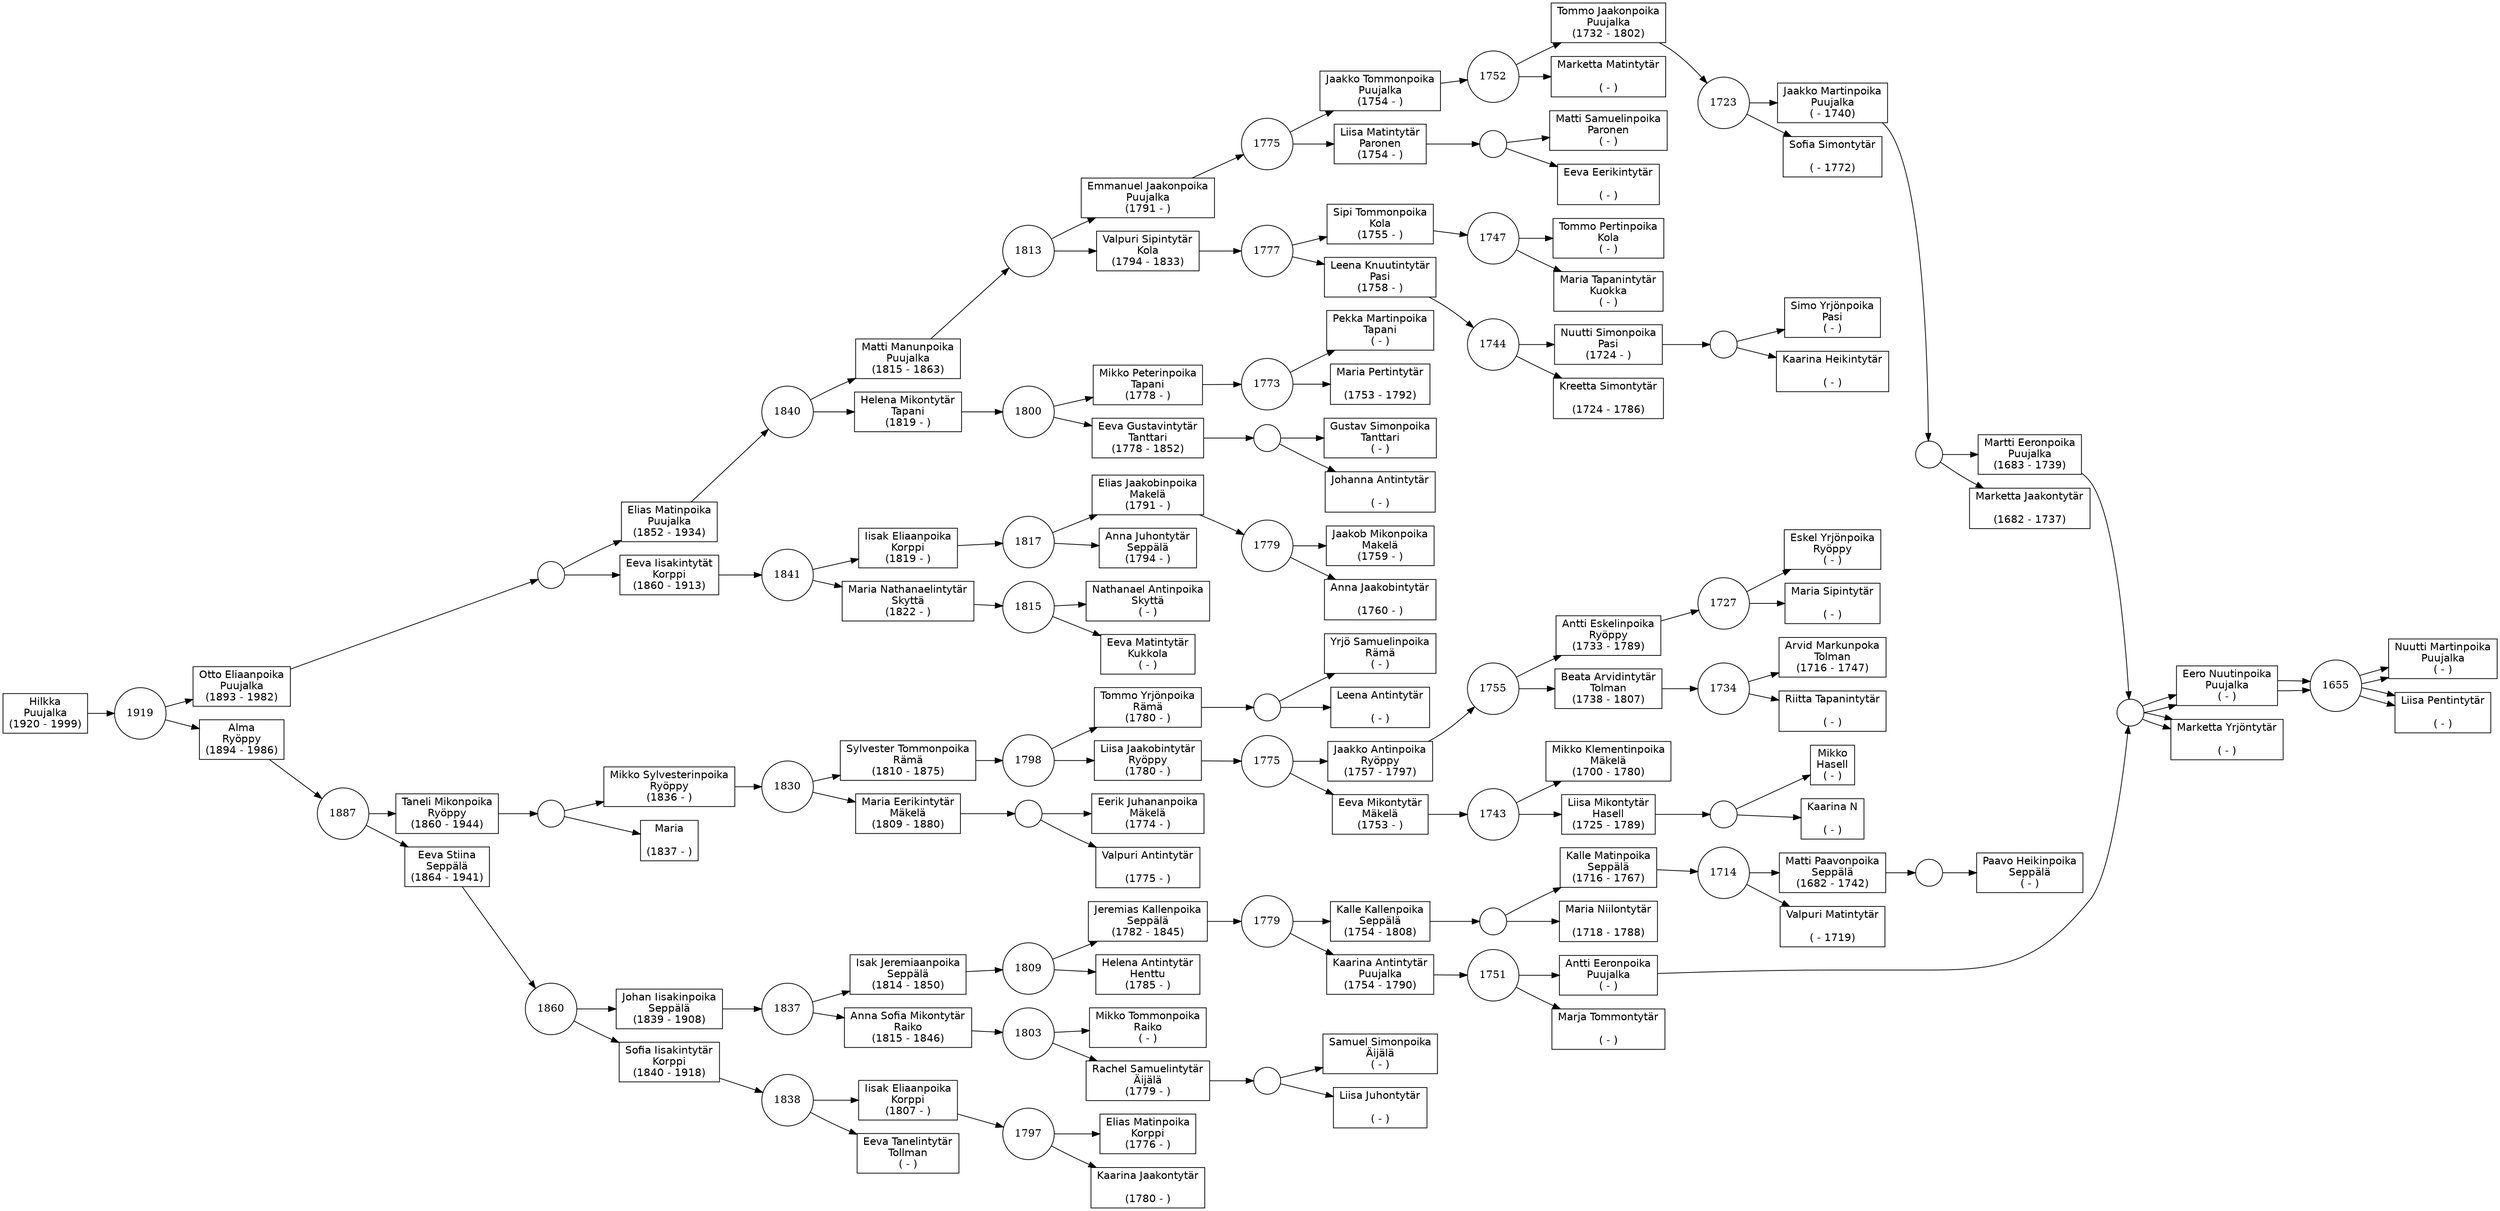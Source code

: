 digraph G {rankdir=LR;
"@I2015@" -> "@F0646@" [ color=black ];
"@F0646@" -> "@I2017@" [weight=100  color=black  len=1 ];
"@F0646@" -> "@I2018@" [weight=100  color=black  len=1 ];
"@I2013@" -> "@F0645@" [ color=black ];
"@F0645@" -> "@I2015@" [weight=100  color=black  len=1 ];
"@F0645@" -> "@I2016@" [weight=100  color=black  len=1 ];
"@I2011@" -> "@F0644@" [ color=black ];
"@F0644@" -> "@I2013@" [weight=100  color=black  len=1 ];
"@F0644@" -> "@I2014@" [weight=100  color=black  len=1 ];
"@I2009@" -> "@F0643@" [ color=black ];
"@F0643@" -> "@I2011@" [weight=100  color=black  len=1 ];
"@F0643@" -> "@I2012@" [weight=100  color=black  len=1 ];
"@I2007@" -> "@F0642@" [ color=black ];
"@F0642@" -> "@I2009@" [weight=100  color=black  len=1 ];
"@F0642@" -> "@I2010@" [weight=100  color=black  len=1 ];
"@I2005@" -> "@F0641@" [ color=black ];
"@F0641@" -> "@I2007@" [weight=100  color=black  len=1 ];
"@I2008@" -> "@F0658@" [ color=black ];
"@F0658@" -> "@I2040@" [weight=100  color=black  len=1 ];
"@F0658@" -> "@I2041@" [weight=100  color=black  len=1 ];
"@F0641@" -> "@I2008@" [weight=100  color=black  len=1 ];
"@I2001@" -> "@F0640@" [ color=black ];
"@F0640@" -> "@I2005@" [weight=100  color=black  len=1 ];
"@I2076@" -> "@F0680@" [ color=black ];
"@F0680@" -> "@I2082@" [weight=100  color=black  len=1 ];
"@F0680@" -> "@I2083@" [weight=100  color=black  len=1 ];
"@I2006@" -> "@F0677@" [ color=black ];
"@F0677@" -> "@I2076@" [weight=100  color=black  len=1 ];
"@I2078@" -> "@F0679@" [ color=black ];
"@F0679@" -> "@I2080@" [weight=100  color=black  len=1 ];
"@F0679@" -> "@I2081@" [weight=100  color=black  len=1 ];
"@I2077@" -> "@F0678@" [ color=black ];
"@F0678@" -> "@I2078@" [weight=100  color=black  len=1 ];
"@F0678@" -> "@I2079@" [weight=100  color=black  len=1 ];
"@F0677@" -> "@I2077@" [weight=100  color=black  len=1 ];
"@F0640@" -> "@I2006@" [weight=100  color=black  len=1 ];
"@I1998@" -> "@F0638@" [ color=black ];
"@F0638@" -> "@I2001@" [weight=100  color=black  len=1 ];
"@I2003@" -> "@F0656@" [ color=black ];
"@F0656@" -> "@I2036@" [weight=100  color=black  len=1 ];
"@F0656@" -> "@I2037@" [weight=100  color=black  len=1 ];
"@I2002@" -> "@F0639@" [ color=black ];
"@F0639@" -> "@I2003@" [weight=100  color=black  len=1 ];
"@I2004@" -> "@F0657@" [ color=black ];
"@F0657@" -> "@I2038@" [weight=100  color=black  len=1 ];
"@F0657@" -> "@I2039@" [weight=100  color=black  len=1 ];
"@F0639@" -> "@I2004@" [weight=100  color=black  len=1 ];
"@F0638@" -> "@I2002@" [weight=100  color=black  len=1 ];
"@I1992@" -> "@F0637@" [ color=black ];
"@F0637@" -> "@I1998@" [weight=100  color=black  len=1 ];
"@I2046@" -> "@F0868@" [ color=black ];
"@F0868@" -> "@I2761@" [weight=100  color=black  len=1 ];
"@F0868@" -> "@I2762@" [weight=100  color=black  len=1 ];
"@I2044@" -> "@F0661@" [ color=black ];
"@F0661@" -> "@I2046@" [weight=100  color=black  len=1 ];
"@F0661@" -> "@I2047@" [weight=100  color=black  len=1 ];
"@I1999@" -> "@F0660@" [ color=black ];
"@F0660@" -> "@I2044@" [weight=100  color=black  len=1 ];
"@I2045@" -> "@F0663@" [ color=black ];
"@F0663@" -> "@I2049@" [weight=100  color=black  len=1 ];
"@F0663@" -> "@I2050@" [weight=100  color=black  len=1 ];
"@F0660@" -> "@I2045@" [weight=100  color=black  len=1 ];
"@F0637@" -> "@I1999@" [weight=100  color=black  len=1 ];
"@I0047@" -> "@F0635@" [ color=black ];
"@F0635@" -> "@I1992@" [weight=100  color=black  len=1 ];
"@I2059@" -> "@F0669@" [ color=black ];
"@F0669@" -> "@I2061@" [weight=100  color=black  len=1 ];
"@F0669@" -> "@I2062@" [weight=100  color=black  len=1 ];
"@I2056@" -> "@F0668@" [ color=black ];
"@F0668@" -> "@I2059@" [weight=100  color=black  len=1 ];
"@I2065@" -> "@F0675@" [ color=black ];
"@F0675@" -> "@I2072@" [weight=100  color=black  len=1 ];
"@F0675@" -> "@I2073@" [weight=100  color=black  len=1 ];
"@I2063@" -> "@F0671@" [ color=black ];
"@F0671@" -> "@I2065@" [weight=100  color=black  len=1 ];
"@I2066@" -> "@F0676@" [ color=black ];
"@F0676@" -> "@I2074@" [weight=100  color=black  len=1 ];
"@F0676@" -> "@I2075@" [weight=100  color=black  len=1 ];
"@F0671@" -> "@I2066@" [weight=100  color=black  len=1 ];
"@I2060@" -> "@F0670@" [ color=black ];
"@F0670@" -> "@I2063@" [weight=100  color=black  len=1 ];
"@I2064@" -> "@F0672@" [ color=black ];
"@F0672@" -> "@I2067@" [weight=100  color=black  len=1 ];
"@I2068@" -> "@F0674@" [ color=black ];
"@F0674@" -> "@I2070@" [weight=100  color=black  len=1 ];
"@F0674@" -> "@I2071@" [weight=100  color=black  len=1 ];
"@F0672@" -> "@I2068@" [weight=100  color=black  len=1 ];
"@F0670@" -> "@I2064@" [weight=100  color=black  len=1 ];
"@F0668@" -> "@I2060@" [weight=100  color=black  len=1 ];
"@I2055@" -> "@F0667@" [ color=black ];
"@F0667@" -> "@I2056@" [weight=100  color=black  len=1 ];
"@I2058@" -> "@F0869@" [ color=black ];
"@F0869@" -> "@I2770@" [weight=100  color=black  len=1 ];
"@F0869@" -> "@I2771@" [weight=100  color=black  len=1 ];
"@F0667@" -> "@I2058@" [weight=100  color=black  len=1 ];
"@I1994@" -> "@F0666@" [ color=black ];
"@F0666@" -> "@I2055@" [weight=100  color=black  len=1 ];
"@F0666@" -> "@I2057@" [weight=100  color=black  len=1 ];
"@I1993@" -> "@F0636@" [ color=black ];
"@F0636@" -> "@I1994@" [weight=100  color=black  len=1 ];
"@I2033@" -> "@F0655@" [ color=black ];
"@F0655@" -> "@I2035@" [weight=100  color=black  len=1 ];
"@I2031@" -> "@F0654@" [ color=black ];
"@F0654@" -> "@I2033@" [weight=100  color=black  len=1 ];
"@F0654@" -> "@I2034@" [weight=100  color=black  len=1 ];
"@I2027@" -> "@F0653@" [ color=black ];
"@F0653@" -> "@I2031@" [weight=100  color=black  len=1 ];
"@F0653@" -> "@I2032@" [weight=100  color=black  len=1 ];
"@I2025@" -> "@F0651@" [ color=black ];
"@F0651@" -> "@I2027@" [weight=100  color=black  len=1 ];
"@I2015@" -> "@F0646@" [ color=black ];
"@F0646@" -> "@I2017@" [weight=100  color=black  len=1 ];
"@F0646@" -> "@I2018@" [weight=100  color=black  len=1 ];
"@I2029@" -> "@F0645@" [ color=black ];
"@F0645@" -> "@I2015@" [weight=100  color=black  len=1 ];
"@F0645@" -> "@I2016@" [weight=100  color=black  len=1 ];
"@I2028@" -> "@F0652@" [ color=black ];
"@F0652@" -> "@I2029@" [weight=100  color=black  len=1 ];
"@F0652@" -> "@I2030@" [weight=100  color=black  len=1 ];
"@F0651@" -> "@I2028@" [weight=100  color=black  len=1 ];
"@I2023@" -> "@F0650@" [ color=black ];
"@F0650@" -> "@I2025@" [weight=100  color=black  len=1 ];
"@F0650@" -> "@I2026@" [weight=100  color=black  len=1 ];
"@I2019@" -> "@F0649@" [ color=black ];
"@F0649@" -> "@I2023@" [weight=100  color=black  len=1 ];
"@I2024@" -> "@F0664@" [ color=black ];
"@F0664@" -> "@I2051@" [weight=100  color=black  len=1 ];
"@I2052@" -> "@F0665@" [ color=black ];
"@F0665@" -> "@I2053@" [weight=100  color=black  len=1 ];
"@F0665@" -> "@I2054@" [weight=100  color=black  len=1 ];
"@F0664@" -> "@I2052@" [weight=100  color=black  len=1 ];
"@F0649@" -> "@I2024@" [weight=100  color=black  len=1 ];
"@I1995@" -> "@F0647@" [ color=black ];
"@F0647@" -> "@I2019@" [weight=100  color=black  len=1 ];
"@I2021@" -> "@F0659@" [ color=black ];
"@F0659@" -> "@I2042@" [weight=100  color=black  len=1 ];
"@F0659@" -> "@I2043@" [weight=100  color=black  len=1 ];
"@I2020@" -> "@F0648@" [ color=black ];
"@F0648@" -> "@I2021@" [weight=100  color=black  len=1 ];
"@F0648@" -> "@I2022@" [weight=100  color=black  len=1 ];
"@F0647@" -> "@I2020@" [weight=100  color=black  len=1 ];
"@F0636@" -> "@I1995@" [weight=100  color=black  len=1 ];
"@F0635@" -> "@I1993@" [weight=100  color=black  len=1 ];
"@I2013@" [shape=box style=filled fontname=helvetica  color=black fillcolor=white  label="Martti Eeronpoika
Puujalka
(1683 - 1739)"];
"@I2025@" [shape=box style=filled fontname=helvetica  color=black fillcolor=white  label="Jeremias Kallenpoika
Seppälä
(1782 - 1845)"];
"@I2037@" [shape=box style=filled fontname=helvetica  color=black fillcolor=white  label="Maria Pertintytär

(1753 - 1792)"];
"@I2049@" [shape=box style=filled fontname=helvetica  color=black fillcolor=white  label="Nathanael Antinpoika
Skyttä
( - )"];
"@I2009@" [shape=box style=filled fontname=helvetica  color=black fillcolor=white  label="Tommo Jaakonpoika
Puujalka
(1732 - 1802)"];
"@I2041@" [shape=box style=filled fontname=helvetica  color=black fillcolor=white  label="Eeva Eerikintytär

( - )"];
"@I2053@" [shape=box style=filled fontname=helvetica  color=black fillcolor=white  label="Samuel Simonpoika
Äijälä
( - )"];
"@I2065@" [shape=box style=filled fontname=helvetica  color=black fillcolor=white  label="Antti Eskelinpoika
Ryöppy
(1733 - 1789)"];
"@I2077@" [shape=box style=filled fontname=helvetica  color=black fillcolor=white  label="Leena Knuutintytär
Pasi
(1758 - )"];
"@I2001@" [shape=box style=filled fontname=helvetica  color=black fillcolor=white  label="Matti Manunpoika
Puujalka
(1815 - 1863)"];
"@I2080@" [shape=box style=filled fontname=helvetica  color=black fillcolor=white  label="Simo Yrjönpoika
Pasi
( - )"];
"@I1994@" [shape=box style=filled fontname=helvetica  color=black fillcolor=white  label="Taneli Mikonpoika
Ryöppy
(1860 - 1944)"];
"@I2024@" [shape=box style=filled fontname=helvetica  color=black fillcolor=white  label="Anna Sofia Mikontytär
Raiko
(1815 - 1846)"];
"@I2036@" [shape=box style=filled fontname=helvetica  color=black fillcolor=white  label="Pekka Martinpoika
Tapani
( - )"];
"@I2771@" [shape=box style=filled fontname=helvetica  color=black fillcolor=white  label="Valpuri Antintytär

(1775 - )"];
"@I2008@" [shape=box style=filled fontname=helvetica  color=black fillcolor=white  label="Liisa Matintytär
Paronen
(1754 - )"];
"@I2040@" [shape=box style=filled fontname=helvetica  color=black fillcolor=white  label="Matti Samuelinpoika
Paronen
( - )"];
"@I2052@" [shape=box style=filled fontname=helvetica  color=black fillcolor=white  label="Rachel Samuelintytär
Äijälä
(1779 - )"];
"@I2064@" [shape=box style=filled fontname=helvetica  color=black fillcolor=white  label="Eeva Mikontytär
Mäkelä
(1753 - )"];
"@I2076@" [shape=box style=filled fontname=helvetica  color=black fillcolor=white  label="Sipi Tommonpoika
Kola
(1755 - )"];
"@I2012@" [shape=box style=filled fontname=helvetica  color=black fillcolor=white  label="Sofia Simontytär

( - 1772)"];
"@I1993@" [shape=box style=filled fontname=helvetica  color=black fillcolor=white  label="Alma
Ryöppy
(1894 - 1986)"];
"@I2035@" [shape=box style=filled fontname=helvetica  color=black fillcolor=white  label="Paavo Heikinpoika
Seppälä
( - )"];
"@I2047@" [shape=box style=filled fontname=helvetica  color=black fillcolor=white  label="Anna Juhontytär
Seppälä
(1794 - )"];
"@I2059@" [shape=box style=filled fontname=helvetica  color=black fillcolor=white  label="Tommo Yrjönpoika
Rämä
(1780 - )"];
"@I2770@" [shape=box style=filled fontname=helvetica  color=black fillcolor=white  label="Eerik Juhananpoika
Mäkelä
(1774 - )"];
"@I2007@" [shape=box style=filled fontname=helvetica  color=black fillcolor=white  label="Jaakko Tommonpoika
Puujalka
(1754 - )"];
"@I2019@" [shape=box style=filled fontname=helvetica  color=black fillcolor=white  label="Johan Iisakinpoika
Seppälä
(1839 - 1908)"];
"@I2051@" [shape=box style=filled fontname=helvetica  color=black fillcolor=white  label="Mikko Tommonpoika
Raiko
( - )"];
"@I2063@" [shape=box style=filled fontname=helvetica  color=black fillcolor=white  label="Jaakko Antinpoika
Ryöppy
(1757 - 1797)"];
"@I2075@" [shape=box style=filled fontname=helvetica  color=black fillcolor=white  label="Riitta Tapanintytär

( - )"];
"@I2011@" [shape=box style=filled fontname=helvetica  color=black fillcolor=white  label="Jaakko Martinpoika
Puujalka
( - 1740)"];
"@I2023@" [shape=box style=filled fontname=helvetica  color=black fillcolor=white  label="Isak Jeremiaanpoika
Seppälä
(1814 - 1850)"];
"@I1992@" [shape=box style=filled fontname=helvetica  color=black fillcolor=white  label="Otto Eliaanpoika
Puujalka
(1893 - 1982)"];
"@I2046@" [shape=box style=filled fontname=helvetica  color=black fillcolor=white  label="Elias Jaakobinpoika
Makelä
(1791 - )"];
"@I2058@" [shape=box style=filled fontname=helvetica  color=black fillcolor=white  label="Maria Eerikintytär
Mäkelä
(1809 - 1880)"];
"@I1999@" [shape=box style=filled fontname=helvetica  color=black fillcolor=white  label="Eeva Iisakintytät
Korppi
(1860 - 1913)"];
"@I2006@" [shape=box style=filled fontname=helvetica  color=black fillcolor=white  label="Valpuri Sipintytär
Kola
(1794 - 1833)"];
"@I2018@" [shape=box style=filled fontname=helvetica  color=black fillcolor=white  label="Liisa Pentintytär

( - )"];
"@I2050@" [shape=box style=filled fontname=helvetica  color=black fillcolor=white  label="Eeva Matintytär
Kukkola
( - )"];
"@I2062@" [shape=box style=filled fontname=helvetica  color=black fillcolor=white  label="Leena Antintytär

( - )"];
"@I2074@" [shape=box style=filled fontname=helvetica  color=black fillcolor=white  label="Arvid Markunpoka
Tolman
(1716 - 1747)"];
"@I2010@" [shape=box style=filled fontname=helvetica  color=black fillcolor=white  label="Marketta Matintytär

( - )"];
"@I2022@" [shape=box style=filled fontname=helvetica  color=black fillcolor=white  label="Eeva Tanelintytär
Tollman
( - )"];
"@I0047@" [shape=box style=filled fontname=helvetica  color=black fillcolor=white  label="Hilkka
Puujalka
(1920 - 1999)"];
"@I2034@" [shape=box style=filled fontname=helvetica  color=black fillcolor=white  label="Valpuri Matintytär

( - 1719)"];
"@I2057@" [shape=box style=filled fontname=helvetica  color=black fillcolor=white  label="Maria

(1837 - )"];
"@I2005@" [shape=box style=filled fontname=helvetica  color=black fillcolor=white  label="Emmanuel Jaakonpoika
Puujalka
(1791 - )"];
"@I2017@" [shape=box style=filled fontname=helvetica  color=black fillcolor=white  label="Nuutti Martinpoika
Puujalka
( - )"];
"@I2029@" [shape=box style=filled fontname=helvetica  color=black fillcolor=white  label="Antti Eeronpoika
Puujalka
( - )"];
"@I2061@" [shape=box style=filled fontname=helvetica  color=black fillcolor=white  label="Yrjö Samuelinpoika
Rämä
( - )"];
"@I2073@" [shape=box style=filled fontname=helvetica  color=black fillcolor=white  label="Maria Sipintytär

( - )"];
"@I2021@" [shape=box style=filled fontname=helvetica  color=black fillcolor=white  label="Iisak Eliaanpoika
Korppi
(1807 - )"];
"@I2033@" [shape=box style=filled fontname=helvetica  color=black fillcolor=white  label="Matti Paavonpoika
Seppälä
(1682 - 1742)"];
"@I2045@" [shape=box style=filled fontname=helvetica  color=black fillcolor=white  label="Maria Nathanaelintytär
Skyttä
(1822 - )"];
"@I1998@" [shape=box style=filled fontname=helvetica  color=black fillcolor=white  label="Elias Matinpoika
Puujalka
(1852 - 1934)"];
"@I2068@" [shape=box style=filled fontname=helvetica  color=black fillcolor=white  label="Liisa Mikontytär
Hasell
(1725 - 1789)"];
"@I2004@" [shape=box style=filled fontname=helvetica  color=black fillcolor=white  label="Eeva Gustavintytär
Tanttari
(1778 - 1852)"];
"@I2016@" [shape=box style=filled fontname=helvetica  color=black fillcolor=white  label="Marketta Yrjöntytär

( - )"];
"@I2028@" [shape=box style=filled fontname=helvetica  color=black fillcolor=white  label="Kaarina Antintytär
Puujalka
(1754 - 1790)"];
"@I2060@" [shape=box style=filled fontname=helvetica  color=black fillcolor=white  label="Liisa Jaakobintytär
Ryöppy
(1780 - )"];
"@I2072@" [shape=box style=filled fontname=helvetica  color=black fillcolor=white  label="Eskel Yrjönpoika
Ryöppy
( - )"];
"@I2020@" [shape=box style=filled fontname=helvetica  color=black fillcolor=white  label="Sofia Iisakintytär
Korppi
(1840 - 1918)"];
"@I2032@" [shape=box style=filled fontname=helvetica  color=black fillcolor=white  label="Maria Niilontytär

(1718 - 1788)"];
"@I2044@" [shape=box style=filled fontname=helvetica  color=black fillcolor=white  label="Iisak Eliaanpoika
Korppi
(1819 - )"];
"@I2056@" [shape=box style=filled fontname=helvetica  color=black fillcolor=white  label="Sylvester Tommonpoika
Rämä
(1810 - 1875)"];
"@I2079@" [shape=box style=filled fontname=helvetica  color=black fillcolor=white  label="Kreetta Simontytär

(1724 - 1786)"];
"@I2003@" [shape=box style=filled fontname=helvetica  color=black fillcolor=white  label="Mikko Peterinpoika
Tapani
(1778 - )"];
"@I2015@" [shape=box style=filled fontname=helvetica  color=black fillcolor=white  label="Eero Nuutinpoika
Puujalka
( - )"];
"@I2027@" [shape=box style=filled fontname=helvetica  color=black fillcolor=white  label="Kalle Kallenpoika
Seppälä
(1754 - 1808)"];
"@I2039@" [shape=box style=filled fontname=helvetica  color=black fillcolor=white  label="Johanna Antintytär

( - )"];
"@I2071@" [shape=box style=filled fontname=helvetica  color=black fillcolor=white  label="Kaarina N

( - )"];
"@I2083@" [shape=box style=filled fontname=helvetica  color=black fillcolor=white  label="Maria Tapanintytär
Kuokka
( - )"];
"@I2031@" [shape=box style=filled fontname=helvetica  color=black fillcolor=white  label="Kalle Matinpoika
Seppälä
(1716 - 1767)"];
"@I2762@" [shape=box style=filled fontname=helvetica  color=black fillcolor=white  label="Anna Jaakobintytär

(1760 - )"];
"@I2043@" [shape=box style=filled fontname=helvetica  color=black fillcolor=white  label="Kaarina Jaakontytär

(1780 - )"];
"@I2055@" [shape=box style=filled fontname=helvetica  color=black fillcolor=white  label="Mikko Sylvesterinpoika
Ryöppy
(1836 - )"];
"@I2067@" [shape=box style=filled fontname=helvetica  color=black fillcolor=white  label="Mikko Klementinpoika
Mäkelä
(1700 - 1780)"];
"@I2070@" [shape=box style=filled fontname=helvetica  color=black fillcolor=white  label="Mikko
Hasell
( - )"];
"@I2002@" [shape=box style=filled fontname=helvetica  color=black fillcolor=white  label="Helena Mikontytär
Tapani
(1819 - )"];
"@I2014@" [shape=box style=filled fontname=helvetica  color=black fillcolor=white  label="Marketta Jaakontytär

(1682 - 1737)"];
"@I2026@" [shape=box style=filled fontname=helvetica  color=black fillcolor=white  label="Helena Antintytär
Henttu
(1785 - )"];
"@I2038@" [shape=box style=filled fontname=helvetica  color=black fillcolor=white  label="Gustav Simonpoika
Tanttari
( - )"];
"@I2082@" [shape=box style=filled fontname=helvetica  color=black fillcolor=white  label="Tommo Pertinpoika
Kola
( - )"];
"@I2030@" [shape=box style=filled fontname=helvetica  color=black fillcolor=white  label="Marja Tommontytär

( - )"];
"@I2042@" [shape=box style=filled fontname=helvetica  color=black fillcolor=white  label="Elias Matinpoika
Korppi
(1776 - )"];
"@I2054@" [shape=box style=filled fontname=helvetica  color=black fillcolor=white  label="Liisa Juhontytär

( - )"];
"@I2761@" [shape=box style=filled fontname=helvetica  color=black fillcolor=white  label="Jaakob Mikonpoika
Makelä
(1759 - )"];
"@I2066@" [shape=box style=filled fontname=helvetica  color=black fillcolor=white  label="Beata Arvidintytär
Tolman
(1738 - 1807)"];
"@I2078@" [shape=box style=filled fontname=helvetica  color=black fillcolor=white  label="Nuutti Simonpoika
Pasi
(1724 - )"];
"@I2081@" [shape=box style=filled fontname=helvetica  color=black fillcolor=white  label="Kaarina Heikintytär

( - )"];
"@I1995@" [shape=box style=filled fontname=helvetica  color=black fillcolor=white  label="Eeva Stiina
Seppälä
(1864 - 1941)"];
{rank = same;
"@F0635@" [shape=circle style=filled  color=black fillcolor=white  label="1919"];
}
{rank = same;
"@F0636@" [shape=circle style=filled  color=black fillcolor=white  label="1887"];
}
{rank = same;
"@F0647@" [shape=circle style=filled  color=black fillcolor=white  label="1860"];
}
{rank = same;
"@F0660@" [shape=circle style=filled  color=black fillcolor=white  label="1841"];
"@F0638@" [shape=circle style=filled  color=black fillcolor=white  label="1840"];
}
{rank = same;
"@F0648@" [shape=circle style=filled  color=black fillcolor=white  label="1838"];
"@F0649@" [shape=circle style=filled  color=black fillcolor=white  label="1837"];
"@F0667@" [shape=circle style=filled  color=black fillcolor=white  label="1830"];
}
{rank = same;
"@F0661@" [shape=circle style=filled  color=black fillcolor=white  label="1817"];
"@F0663@" [shape=circle style=filled  color=black fillcolor=white  label="1815"];
"@F0640@" [shape=circle style=filled  color=black fillcolor=white  label="1813"];
}
{rank = same;
"@F0650@" [shape=circle style=filled  color=black fillcolor=white  label="1809"];
"@F0664@" [shape=circle style=filled  color=black fillcolor=white  label="1803"];
"@F0639@" [shape=circle style=filled  color=black fillcolor=white  label="1800"];
}
{rank = same;
"@F0668@" [shape=circle style=filled  color=black fillcolor=white  label="1798"];
"@F0659@" [shape=circle style=filled  color=black fillcolor=white  label="1797"];
}
{rank = same;
"@F0651@" [shape=circle style=filled  color=black fillcolor=white  label="1779"];
"@F0868@" [shape=circle style=filled  color=black fillcolor=white  label="1779"];
"@F0677@" [shape=circle style=filled  color=black fillcolor=white  label="1777"];
"@F0670@" [shape=circle style=filled  color=black fillcolor=white  label="1775"];
"@F0641@" [shape=circle style=filled  color=black fillcolor=white  label="1775"];
"@F0656@" [shape=circle style=filled  color=black fillcolor=white  label="1773"];
}
{rank = same;
"@F0671@" [shape=circle style=filled  color=black fillcolor=white  label="1755"];
"@F0642@" [shape=circle style=filled  color=black fillcolor=white  label="1752"];
"@F0652@" [shape=circle style=filled  color=black fillcolor=white  label="1751"];
}
{rank = same;
"@F0680@" [shape=circle style=filled  color=black fillcolor=white  label="1747"];
"@F0678@" [shape=circle style=filled  color=black fillcolor=white  label="1744"];
"@F0672@" [shape=circle style=filled  color=black fillcolor=white  label="1743"];
}
{rank = same;
"@F0676@" [shape=circle style=filled  color=black fillcolor=white  label="1734"];
}
{rank = same;
"@F0675@" [shape=circle style=filled  color=black fillcolor=white  label="1727"];
"@F0643@" [shape=circle style=filled  color=black fillcolor=white  label="1723"];
}
{rank = same;
"@F0654@" [shape=circle style=filled  color=black fillcolor=white  label="1714"];
}
{rank = same;
"@F0646@" [shape=circle style=filled  color=black fillcolor=white  label="1655"];
}
"@F0644@" [shape=circle style=filled  color=black fillcolor=white  label=""];
"@F0655@" [shape=circle style=filled  color=black fillcolor=white  label=""];
"@F0679@" [shape=circle style=filled  color=black fillcolor=white  label=""];
"@F0674@" [shape=circle style=filled  color=black fillcolor=white  label=""];
"@F0666@" [shape=circle style=filled  color=black fillcolor=white  label=""];
"@F0658@" [shape=circle style=filled  color=black fillcolor=white  label=""];
"@F0869@" [shape=circle style=filled  color=black fillcolor=white  label=""];
"@F0653@" [shape=circle style=filled  color=black fillcolor=white  label=""];
"@F0665@" [shape=circle style=filled  color=black fillcolor=white  label=""];
"@F0645@" [shape=circle style=filled  color=black fillcolor=white  label=""];
"@F0657@" [shape=circle style=filled  color=black fillcolor=white  label=""];
"@F0669@" [shape=circle style=filled  color=black fillcolor=white  label=""];
"@F0637@" [shape=circle style=filled  color=black fillcolor=white  label=""];
}
